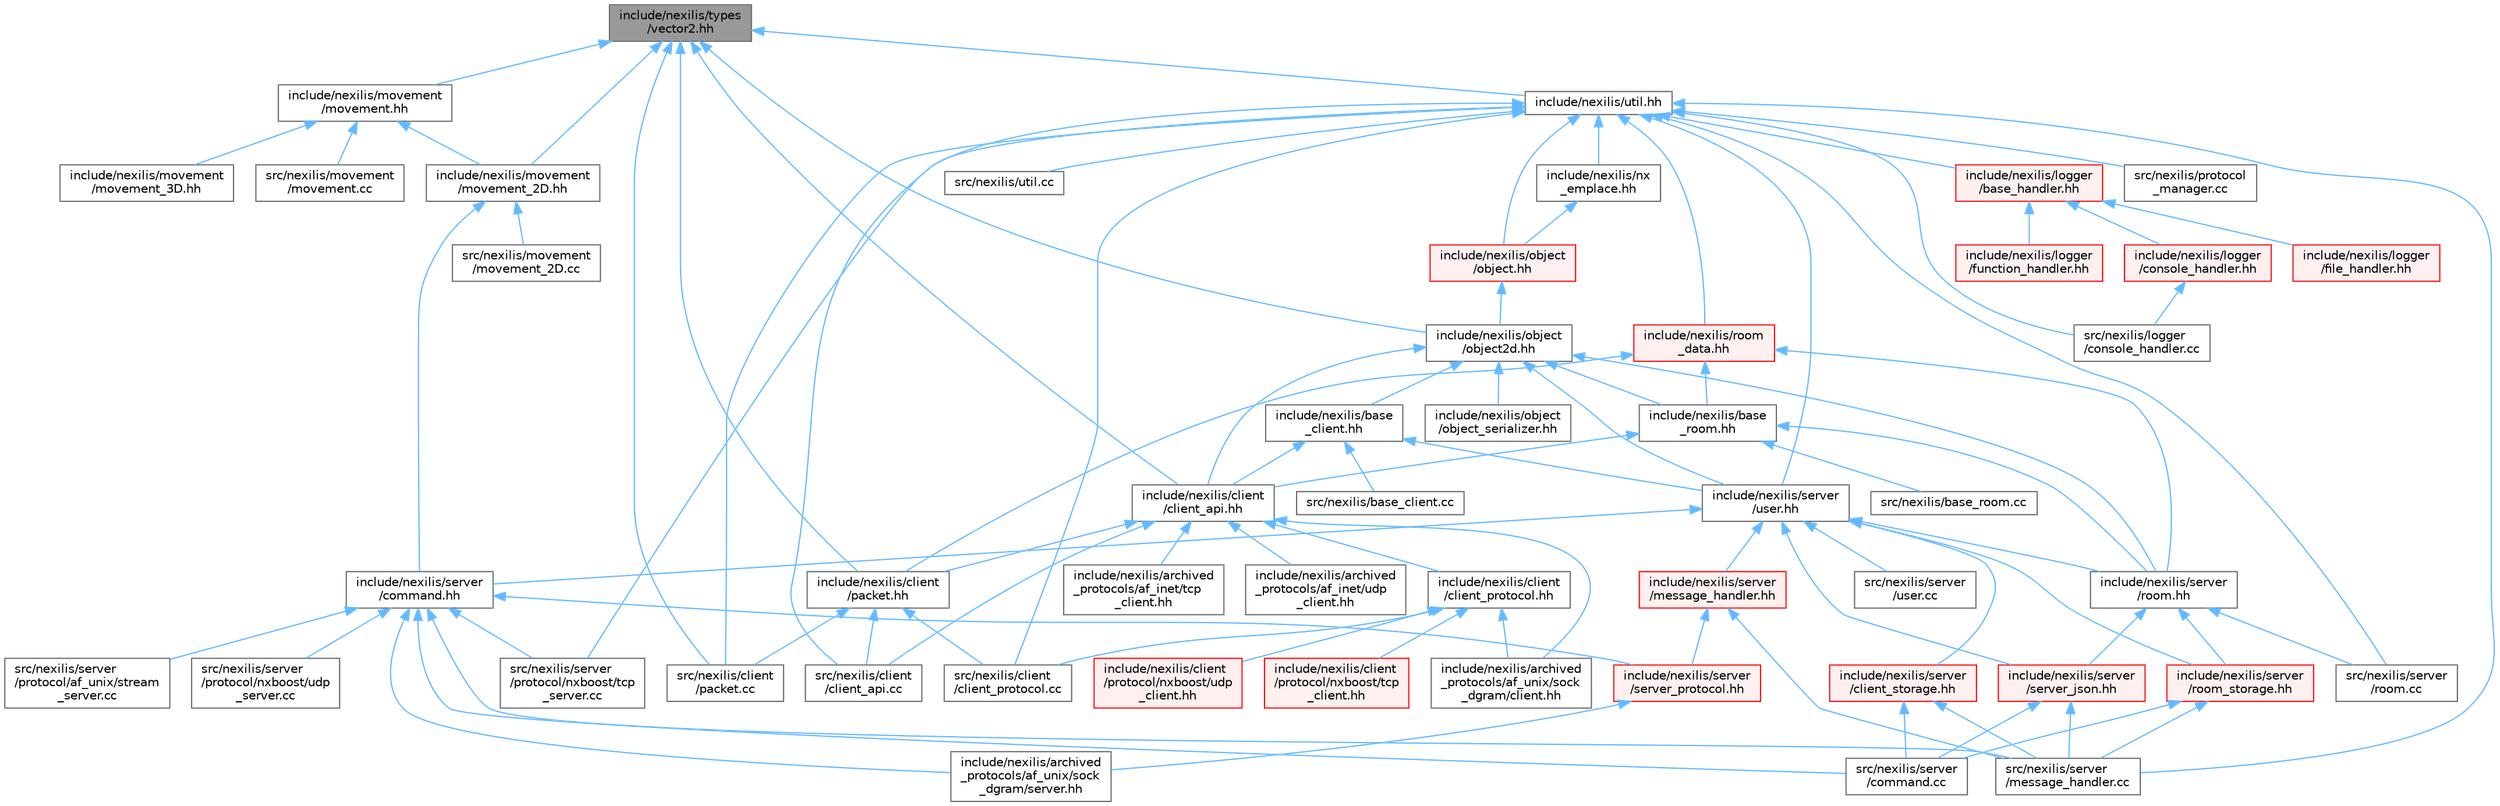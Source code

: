 digraph "include/nexilis/types/vector2.hh"
{
 // LATEX_PDF_SIZE
  bgcolor="transparent";
  edge [fontname=Helvetica,fontsize=10,labelfontname=Helvetica,labelfontsize=10];
  node [fontname=Helvetica,fontsize=10,shape=box,height=0.2,width=0.4];
  Node1 [id="Node000001",label="include/nexilis/types\l/vector2.hh",height=0.2,width=0.4,color="gray40", fillcolor="grey60", style="filled", fontcolor="black",tooltip=" "];
  Node1 -> Node2 [id="edge1_Node000001_Node000002",dir="back",color="steelblue1",style="solid",tooltip=" "];
  Node2 [id="Node000002",label="include/nexilis/client\l/client_api.hh",height=0.2,width=0.4,color="grey40", fillcolor="white", style="filled",URL="$d5/d13/client__api_8hh.html",tooltip=" "];
  Node2 -> Node3 [id="edge2_Node000002_Node000003",dir="back",color="steelblue1",style="solid",tooltip=" "];
  Node3 [id="Node000003",label="include/nexilis/archived\l_protocols/af_inet/tcp\l_client.hh",height=0.2,width=0.4,color="grey40", fillcolor="white", style="filled",URL="$dc/d07/archived__protocols_2af__inet_2tcp__client_8hh.html",tooltip=" "];
  Node2 -> Node4 [id="edge3_Node000002_Node000004",dir="back",color="steelblue1",style="solid",tooltip=" "];
  Node4 [id="Node000004",label="include/nexilis/archived\l_protocols/af_inet/udp\l_client.hh",height=0.2,width=0.4,color="grey40", fillcolor="white", style="filled",URL="$d0/dc9/archived__protocols_2af__inet_2udp__client_8hh.html",tooltip=" "];
  Node2 -> Node5 [id="edge4_Node000002_Node000005",dir="back",color="steelblue1",style="solid",tooltip=" "];
  Node5 [id="Node000005",label="include/nexilis/archived\l_protocols/af_unix/sock\l_dgram/client.hh",height=0.2,width=0.4,color="grey40", fillcolor="white", style="filled",URL="$d6/d32/client_8hh.html",tooltip=" "];
  Node2 -> Node6 [id="edge5_Node000002_Node000006",dir="back",color="steelblue1",style="solid",tooltip=" "];
  Node6 [id="Node000006",label="include/nexilis/client\l/client_protocol.hh",height=0.2,width=0.4,color="grey40", fillcolor="white", style="filled",URL="$dd/dc4/client__protocol_8hh.html",tooltip=" "];
  Node6 -> Node5 [id="edge6_Node000006_Node000005",dir="back",color="steelblue1",style="solid",tooltip=" "];
  Node6 -> Node7 [id="edge7_Node000006_Node000007",dir="back",color="steelblue1",style="solid",tooltip=" "];
  Node7 [id="Node000007",label="include/nexilis/client\l/protocol/nxboost/tcp\l_client.hh",height=0.2,width=0.4,color="red", fillcolor="#FFF0F0", style="filled",URL="$d1/dab/client_2protocol_2nxboost_2tcp__client_8hh.html",tooltip=" "];
  Node6 -> Node10 [id="edge8_Node000006_Node000010",dir="back",color="steelblue1",style="solid",tooltip=" "];
  Node10 [id="Node000010",label="include/nexilis/client\l/protocol/nxboost/udp\l_client.hh",height=0.2,width=0.4,color="red", fillcolor="#FFF0F0", style="filled",URL="$dc/db7/client_2protocol_2nxboost_2udp__client_8hh.html",tooltip=" "];
  Node6 -> Node12 [id="edge9_Node000006_Node000012",dir="back",color="steelblue1",style="solid",tooltip=" "];
  Node12 [id="Node000012",label="src/nexilis/client\l/client_protocol.cc",height=0.2,width=0.4,color="grey40", fillcolor="white", style="filled",URL="$df/d3c/client__protocol_8cc.html",tooltip=" "];
  Node2 -> Node13 [id="edge10_Node000002_Node000013",dir="back",color="steelblue1",style="solid",tooltip=" "];
  Node13 [id="Node000013",label="include/nexilis/client\l/packet.hh",height=0.2,width=0.4,color="grey40", fillcolor="white", style="filled",URL="$d8/d2a/packet_8hh.html",tooltip=" "];
  Node13 -> Node14 [id="edge11_Node000013_Node000014",dir="back",color="steelblue1",style="solid",tooltip=" "];
  Node14 [id="Node000014",label="src/nexilis/client\l/client_api.cc",height=0.2,width=0.4,color="grey40", fillcolor="white", style="filled",URL="$d2/d60/client__api_8cc.html",tooltip=" "];
  Node13 -> Node12 [id="edge12_Node000013_Node000012",dir="back",color="steelblue1",style="solid",tooltip=" "];
  Node13 -> Node15 [id="edge13_Node000013_Node000015",dir="back",color="steelblue1",style="solid",tooltip=" "];
  Node15 [id="Node000015",label="src/nexilis/client\l/packet.cc",height=0.2,width=0.4,color="grey40", fillcolor="white", style="filled",URL="$d0/d7e/packet_8cc.html",tooltip=" "];
  Node2 -> Node14 [id="edge14_Node000002_Node000014",dir="back",color="steelblue1",style="solid",tooltip=" "];
  Node1 -> Node13 [id="edge15_Node000001_Node000013",dir="back",color="steelblue1",style="solid",tooltip=" "];
  Node1 -> Node16 [id="edge16_Node000001_Node000016",dir="back",color="steelblue1",style="solid",tooltip=" "];
  Node16 [id="Node000016",label="include/nexilis/movement\l/movement.hh",height=0.2,width=0.4,color="grey40", fillcolor="white", style="filled",URL="$df/da3/movement_8hh.html",tooltip=" "];
  Node16 -> Node17 [id="edge17_Node000016_Node000017",dir="back",color="steelblue1",style="solid",tooltip=" "];
  Node17 [id="Node000017",label="include/nexilis/movement\l/movement_2D.hh",height=0.2,width=0.4,color="grey40", fillcolor="white", style="filled",URL="$d3/d92/movement__2D_8hh.html",tooltip=" "];
  Node17 -> Node18 [id="edge18_Node000017_Node000018",dir="back",color="steelblue1",style="solid",tooltip=" "];
  Node18 [id="Node000018",label="include/nexilis/server\l/command.hh",height=0.2,width=0.4,color="grey40", fillcolor="white", style="filled",URL="$dc/d3b/command_8hh.html",tooltip=" "];
  Node18 -> Node19 [id="edge19_Node000018_Node000019",dir="back",color="steelblue1",style="solid",tooltip=" "];
  Node19 [id="Node000019",label="include/nexilis/archived\l_protocols/af_unix/sock\l_dgram/server.hh",height=0.2,width=0.4,color="grey40", fillcolor="white", style="filled",URL="$d4/dd0/server_8hh.html",tooltip=" "];
  Node18 -> Node20 [id="edge20_Node000018_Node000020",dir="back",color="steelblue1",style="solid",tooltip=" "];
  Node20 [id="Node000020",label="include/nexilis/server\l/server_protocol.hh",height=0.2,width=0.4,color="red", fillcolor="#FFF0F0", style="filled",URL="$da/dc6/server__protocol_8hh.html",tooltip=" "];
  Node20 -> Node19 [id="edge21_Node000020_Node000019",dir="back",color="steelblue1",style="solid",tooltip=" "];
  Node18 -> Node33 [id="edge22_Node000018_Node000033",dir="back",color="steelblue1",style="solid",tooltip=" "];
  Node33 [id="Node000033",label="src/nexilis/server\l/command.cc",height=0.2,width=0.4,color="grey40", fillcolor="white", style="filled",URL="$d2/dfb/command_8cc.html",tooltip=" "];
  Node18 -> Node34 [id="edge23_Node000018_Node000034",dir="back",color="steelblue1",style="solid",tooltip=" "];
  Node34 [id="Node000034",label="src/nexilis/server\l/message_handler.cc",height=0.2,width=0.4,color="grey40", fillcolor="white", style="filled",URL="$da/d3b/message__handler_8cc.html",tooltip=" "];
  Node18 -> Node24 [id="edge24_Node000018_Node000024",dir="back",color="steelblue1",style="solid",tooltip=" "];
  Node24 [id="Node000024",label="src/nexilis/server\l/protocol/af_unix/stream\l_server.cc",height=0.2,width=0.4,color="grey40", fillcolor="white", style="filled",URL="$db/d84/stream__server_8cc.html",tooltip=" "];
  Node18 -> Node28 [id="edge25_Node000018_Node000028",dir="back",color="steelblue1",style="solid",tooltip=" "];
  Node28 [id="Node000028",label="src/nexilis/server\l/protocol/nxboost/tcp\l_server.cc",height=0.2,width=0.4,color="grey40", fillcolor="white", style="filled",URL="$d6/da4/server_2protocol_2nxboost_2tcp__server_8cc.html",tooltip=" "];
  Node18 -> Node31 [id="edge26_Node000018_Node000031",dir="back",color="steelblue1",style="solid",tooltip=" "];
  Node31 [id="Node000031",label="src/nexilis/server\l/protocol/nxboost/udp\l_server.cc",height=0.2,width=0.4,color="grey40", fillcolor="white", style="filled",URL="$d1/dda/server_2protocol_2nxboost_2udp__server_8cc.html",tooltip=" "];
  Node17 -> Node35 [id="edge27_Node000017_Node000035",dir="back",color="steelblue1",style="solid",tooltip=" "];
  Node35 [id="Node000035",label="src/nexilis/movement\l/movement_2D.cc",height=0.2,width=0.4,color="grey40", fillcolor="white", style="filled",URL="$de/da2/movement__2D_8cc.html",tooltip=" "];
  Node16 -> Node36 [id="edge28_Node000016_Node000036",dir="back",color="steelblue1",style="solid",tooltip=" "];
  Node36 [id="Node000036",label="include/nexilis/movement\l/movement_3D.hh",height=0.2,width=0.4,color="grey40", fillcolor="white", style="filled",URL="$dc/d94/movement__3D_8hh.html",tooltip=" "];
  Node16 -> Node37 [id="edge29_Node000016_Node000037",dir="back",color="steelblue1",style="solid",tooltip=" "];
  Node37 [id="Node000037",label="src/nexilis/movement\l/movement.cc",height=0.2,width=0.4,color="grey40", fillcolor="white", style="filled",URL="$d8/d0f/movement_8cc.html",tooltip=" "];
  Node1 -> Node17 [id="edge30_Node000001_Node000017",dir="back",color="steelblue1",style="solid",tooltip=" "];
  Node1 -> Node38 [id="edge31_Node000001_Node000038",dir="back",color="steelblue1",style="solid",tooltip=" "];
  Node38 [id="Node000038",label="include/nexilis/object\l/object2d.hh",height=0.2,width=0.4,color="grey40", fillcolor="white", style="filled",URL="$db/d6b/object2d_8hh.html",tooltip=" "];
  Node38 -> Node39 [id="edge32_Node000038_Node000039",dir="back",color="steelblue1",style="solid",tooltip=" "];
  Node39 [id="Node000039",label="include/nexilis/base\l_client.hh",height=0.2,width=0.4,color="grey40", fillcolor="white", style="filled",URL="$d1/d89/base__client_8hh.html",tooltip=" "];
  Node39 -> Node2 [id="edge33_Node000039_Node000002",dir="back",color="steelblue1",style="solid",tooltip=" "];
  Node39 -> Node40 [id="edge34_Node000039_Node000040",dir="back",color="steelblue1",style="solid",tooltip=" "];
  Node40 [id="Node000040",label="include/nexilis/server\l/user.hh",height=0.2,width=0.4,color="grey40", fillcolor="white", style="filled",URL="$d8/ddf/user_8hh.html",tooltip=" "];
  Node40 -> Node41 [id="edge35_Node000040_Node000041",dir="back",color="steelblue1",style="solid",tooltip=" "];
  Node41 [id="Node000041",label="include/nexilis/server\l/client_storage.hh",height=0.2,width=0.4,color="red", fillcolor="#FFF0F0", style="filled",URL="$d5/d77/client__storage_8hh.html",tooltip=" "];
  Node41 -> Node33 [id="edge36_Node000041_Node000033",dir="back",color="steelblue1",style="solid",tooltip=" "];
  Node41 -> Node34 [id="edge37_Node000041_Node000034",dir="back",color="steelblue1",style="solid",tooltip=" "];
  Node40 -> Node18 [id="edge38_Node000040_Node000018",dir="back",color="steelblue1",style="solid",tooltip=" "];
  Node40 -> Node44 [id="edge39_Node000040_Node000044",dir="back",color="steelblue1",style="solid",tooltip=" "];
  Node44 [id="Node000044",label="include/nexilis/server\l/message_handler.hh",height=0.2,width=0.4,color="red", fillcolor="#FFF0F0", style="filled",URL="$da/de8/message__handler_8hh.html",tooltip=" "];
  Node44 -> Node20 [id="edge40_Node000044_Node000020",dir="back",color="steelblue1",style="solid",tooltip=" "];
  Node44 -> Node34 [id="edge41_Node000044_Node000034",dir="back",color="steelblue1",style="solid",tooltip=" "];
  Node40 -> Node45 [id="edge42_Node000040_Node000045",dir="back",color="steelblue1",style="solid",tooltip=" "];
  Node45 [id="Node000045",label="include/nexilis/server\l/room.hh",height=0.2,width=0.4,color="grey40", fillcolor="white", style="filled",URL="$d6/d23/room_8hh.html",tooltip=" "];
  Node45 -> Node46 [id="edge43_Node000045_Node000046",dir="back",color="steelblue1",style="solid",tooltip=" "];
  Node46 [id="Node000046",label="include/nexilis/server\l/room_storage.hh",height=0.2,width=0.4,color="red", fillcolor="#FFF0F0", style="filled",URL="$df/d11/room__storage_8hh.html",tooltip=" "];
  Node46 -> Node33 [id="edge44_Node000046_Node000033",dir="back",color="steelblue1",style="solid",tooltip=" "];
  Node46 -> Node34 [id="edge45_Node000046_Node000034",dir="back",color="steelblue1",style="solid",tooltip=" "];
  Node45 -> Node48 [id="edge46_Node000045_Node000048",dir="back",color="steelblue1",style="solid",tooltip=" "];
  Node48 [id="Node000048",label="include/nexilis/server\l/server_json.hh",height=0.2,width=0.4,color="red", fillcolor="#FFF0F0", style="filled",URL="$d8/db7/server__json_8hh.html",tooltip=" "];
  Node48 -> Node33 [id="edge47_Node000048_Node000033",dir="back",color="steelblue1",style="solid",tooltip=" "];
  Node48 -> Node34 [id="edge48_Node000048_Node000034",dir="back",color="steelblue1",style="solid",tooltip=" "];
  Node45 -> Node49 [id="edge49_Node000045_Node000049",dir="back",color="steelblue1",style="solid",tooltip=" "];
  Node49 [id="Node000049",label="src/nexilis/server\l/room.cc",height=0.2,width=0.4,color="grey40", fillcolor="white", style="filled",URL="$d5/d1b/room_8cc.html",tooltip=" "];
  Node40 -> Node46 [id="edge50_Node000040_Node000046",dir="back",color="steelblue1",style="solid",tooltip=" "];
  Node40 -> Node48 [id="edge51_Node000040_Node000048",dir="back",color="steelblue1",style="solid",tooltip=" "];
  Node40 -> Node50 [id="edge52_Node000040_Node000050",dir="back",color="steelblue1",style="solid",tooltip=" "];
  Node50 [id="Node000050",label="src/nexilis/server\l/user.cc",height=0.2,width=0.4,color="grey40", fillcolor="white", style="filled",URL="$d3/df1/user_8cc.html",tooltip=" "];
  Node39 -> Node51 [id="edge53_Node000039_Node000051",dir="back",color="steelblue1",style="solid",tooltip=" "];
  Node51 [id="Node000051",label="src/nexilis/base_client.cc",height=0.2,width=0.4,color="grey40", fillcolor="white", style="filled",URL="$d4/d89/base__client_8cc.html",tooltip=" "];
  Node38 -> Node52 [id="edge54_Node000038_Node000052",dir="back",color="steelblue1",style="solid",tooltip=" "];
  Node52 [id="Node000052",label="include/nexilis/base\l_room.hh",height=0.2,width=0.4,color="grey40", fillcolor="white", style="filled",URL="$d9/ddd/base__room_8hh.html",tooltip=" "];
  Node52 -> Node2 [id="edge55_Node000052_Node000002",dir="back",color="steelblue1",style="solid",tooltip=" "];
  Node52 -> Node45 [id="edge56_Node000052_Node000045",dir="back",color="steelblue1",style="solid",tooltip=" "];
  Node52 -> Node53 [id="edge57_Node000052_Node000053",dir="back",color="steelblue1",style="solid",tooltip=" "];
  Node53 [id="Node000053",label="src/nexilis/base_room.cc",height=0.2,width=0.4,color="grey40", fillcolor="white", style="filled",URL="$d9/d63/base__room_8cc.html",tooltip=" "];
  Node38 -> Node2 [id="edge58_Node000038_Node000002",dir="back",color="steelblue1",style="solid",tooltip=" "];
  Node38 -> Node54 [id="edge59_Node000038_Node000054",dir="back",color="steelblue1",style="solid",tooltip=" "];
  Node54 [id="Node000054",label="include/nexilis/object\l/object_serializer.hh",height=0.2,width=0.4,color="grey40", fillcolor="white", style="filled",URL="$df/d08/object__serializer_8hh.html",tooltip=" "];
  Node38 -> Node45 [id="edge60_Node000038_Node000045",dir="back",color="steelblue1",style="solid",tooltip=" "];
  Node38 -> Node40 [id="edge61_Node000038_Node000040",dir="back",color="steelblue1",style="solid",tooltip=" "];
  Node1 -> Node55 [id="edge62_Node000001_Node000055",dir="back",color="steelblue1",style="solid",tooltip=" "];
  Node55 [id="Node000055",label="include/nexilis/util.hh",height=0.2,width=0.4,color="grey40", fillcolor="white", style="filled",URL="$d3/d68/util_8hh.html",tooltip=" "];
  Node55 -> Node56 [id="edge63_Node000055_Node000056",dir="back",color="steelblue1",style="solid",tooltip=" "];
  Node56 [id="Node000056",label="include/nexilis/logger\l/base_handler.hh",height=0.2,width=0.4,color="red", fillcolor="#FFF0F0", style="filled",URL="$d5/d5a/base__handler_8hh.html",tooltip=" "];
  Node56 -> Node57 [id="edge64_Node000056_Node000057",dir="back",color="steelblue1",style="solid",tooltip=" "];
  Node57 [id="Node000057",label="include/nexilis/logger\l/console_handler.hh",height=0.2,width=0.4,color="red", fillcolor="#FFF0F0", style="filled",URL="$de/d6b/console__handler_8hh.html",tooltip=" "];
  Node57 -> Node58 [id="edge65_Node000057_Node000058",dir="back",color="steelblue1",style="solid",tooltip=" "];
  Node58 [id="Node000058",label="src/nexilis/logger\l/console_handler.cc",height=0.2,width=0.4,color="grey40", fillcolor="white", style="filled",URL="$d5/d50/console__handler_8cc.html",tooltip=" "];
  Node56 -> Node61 [id="edge66_Node000056_Node000061",dir="back",color="steelblue1",style="solid",tooltip=" "];
  Node61 [id="Node000061",label="include/nexilis/logger\l/file_handler.hh",height=0.2,width=0.4,color="red", fillcolor="#FFF0F0", style="filled",URL="$d0/d02/file__handler_8hh.html",tooltip=" "];
  Node56 -> Node63 [id="edge67_Node000056_Node000063",dir="back",color="steelblue1",style="solid",tooltip=" "];
  Node63 [id="Node000063",label="include/nexilis/logger\l/function_handler.hh",height=0.2,width=0.4,color="red", fillcolor="#FFF0F0", style="filled",URL="$dd/d5f/function__handler_8hh.html",tooltip=" "];
  Node55 -> Node75 [id="edge68_Node000055_Node000075",dir="back",color="steelblue1",style="solid",tooltip=" "];
  Node75 [id="Node000075",label="include/nexilis/nx\l_emplace.hh",height=0.2,width=0.4,color="grey40", fillcolor="white", style="filled",URL="$de/d10/nx__emplace_8hh.html",tooltip=" "];
  Node75 -> Node76 [id="edge69_Node000075_Node000076",dir="back",color="steelblue1",style="solid",tooltip=" "];
  Node76 [id="Node000076",label="include/nexilis/object\l/object.hh",height=0.2,width=0.4,color="red", fillcolor="#FFF0F0", style="filled",URL="$dd/d07/object_8hh.html",tooltip=" "];
  Node76 -> Node38 [id="edge70_Node000076_Node000038",dir="back",color="steelblue1",style="solid",tooltip=" "];
  Node55 -> Node76 [id="edge71_Node000055_Node000076",dir="back",color="steelblue1",style="solid",tooltip=" "];
  Node55 -> Node78 [id="edge72_Node000055_Node000078",dir="back",color="steelblue1",style="solid",tooltip=" "];
  Node78 [id="Node000078",label="include/nexilis/room\l_data.hh",height=0.2,width=0.4,color="red", fillcolor="#FFF0F0", style="filled",URL="$df/d7c/room__data_8hh.html",tooltip=" "];
  Node78 -> Node52 [id="edge73_Node000078_Node000052",dir="back",color="steelblue1",style="solid",tooltip=" "];
  Node78 -> Node13 [id="edge74_Node000078_Node000013",dir="back",color="steelblue1",style="solid",tooltip=" "];
  Node78 -> Node45 [id="edge75_Node000078_Node000045",dir="back",color="steelblue1",style="solid",tooltip=" "];
  Node55 -> Node40 [id="edge76_Node000055_Node000040",dir="back",color="steelblue1",style="solid",tooltip=" "];
  Node55 -> Node14 [id="edge77_Node000055_Node000014",dir="back",color="steelblue1",style="solid",tooltip=" "];
  Node55 -> Node12 [id="edge78_Node000055_Node000012",dir="back",color="steelblue1",style="solid",tooltip=" "];
  Node55 -> Node15 [id="edge79_Node000055_Node000015",dir="back",color="steelblue1",style="solid",tooltip=" "];
  Node55 -> Node58 [id="edge80_Node000055_Node000058",dir="back",color="steelblue1",style="solid",tooltip=" "];
  Node55 -> Node81 [id="edge81_Node000055_Node000081",dir="back",color="steelblue1",style="solid",tooltip=" "];
  Node81 [id="Node000081",label="src/nexilis/protocol\l_manager.cc",height=0.2,width=0.4,color="grey40", fillcolor="white", style="filled",URL="$de/d00/protocol__manager_8cc.html",tooltip=" "];
  Node55 -> Node34 [id="edge82_Node000055_Node000034",dir="back",color="steelblue1",style="solid",tooltip=" "];
  Node55 -> Node28 [id="edge83_Node000055_Node000028",dir="back",color="steelblue1",style="solid",tooltip=" "];
  Node55 -> Node49 [id="edge84_Node000055_Node000049",dir="back",color="steelblue1",style="solid",tooltip=" "];
  Node55 -> Node72 [id="edge85_Node000055_Node000072",dir="back",color="steelblue1",style="solid",tooltip=" "];
  Node72 [id="Node000072",label="src/nexilis/util.cc",height=0.2,width=0.4,color="grey40", fillcolor="white", style="filled",URL="$d9/d6f/util_8cc.html",tooltip=" "];
  Node1 -> Node15 [id="edge86_Node000001_Node000015",dir="back",color="steelblue1",style="solid",tooltip=" "];
}
